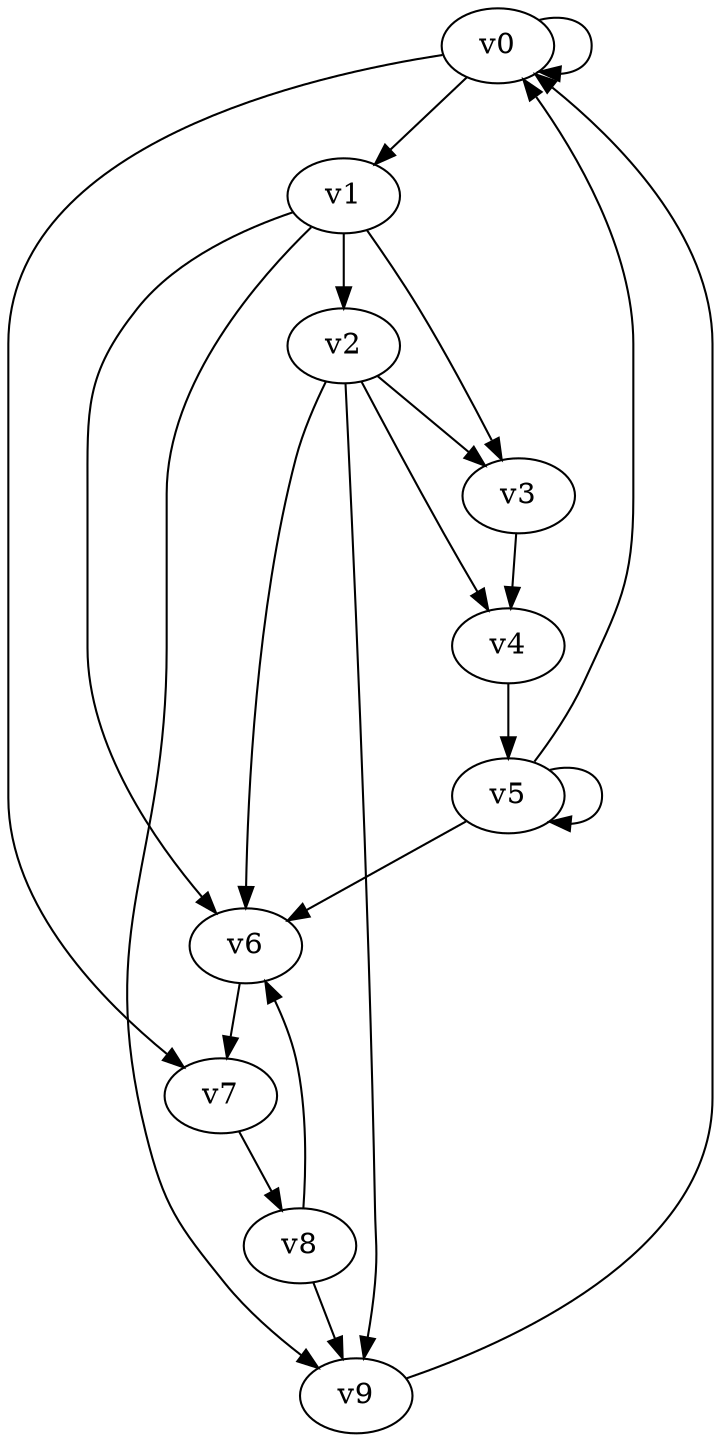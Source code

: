 digraph buchi_test000 {
    v0 [name="v0", player=0, priority=0];
    v1 [name="v1", player=1, priority=1];
    v2 [name="v2", player=1, priority=0];
    v3 [name="v3", player=0, priority=0];
    v4 [name="v4", player=0, priority=0];
    v5 [name="v5", player=1, priority=0];
    v6 [name="v6", player=0, priority=0];
    v7 [name="v7", player=1, priority=0];
    v8 [name="v8", player=0, priority=1];
    v9 [name="v9", player=0, priority=1];
    v3 -> v4;
    v8 -> v9;
    v8 -> v6;
    v1 -> v6;
    v1 -> v3;
    v1 -> v9;
    v4 -> v5;
    v5 -> v0;
    v5 -> v6;
    v0 -> v1;
    v0 -> v7;
    v2 -> v4;
    v1 -> v2;
    v6 -> v7;
    v9 -> v0;
    v5 -> v5;
    v0 -> v0;
    v2 -> v3;
    v2 -> v9;
    v2 -> v6;
    v7 -> v8;
}
